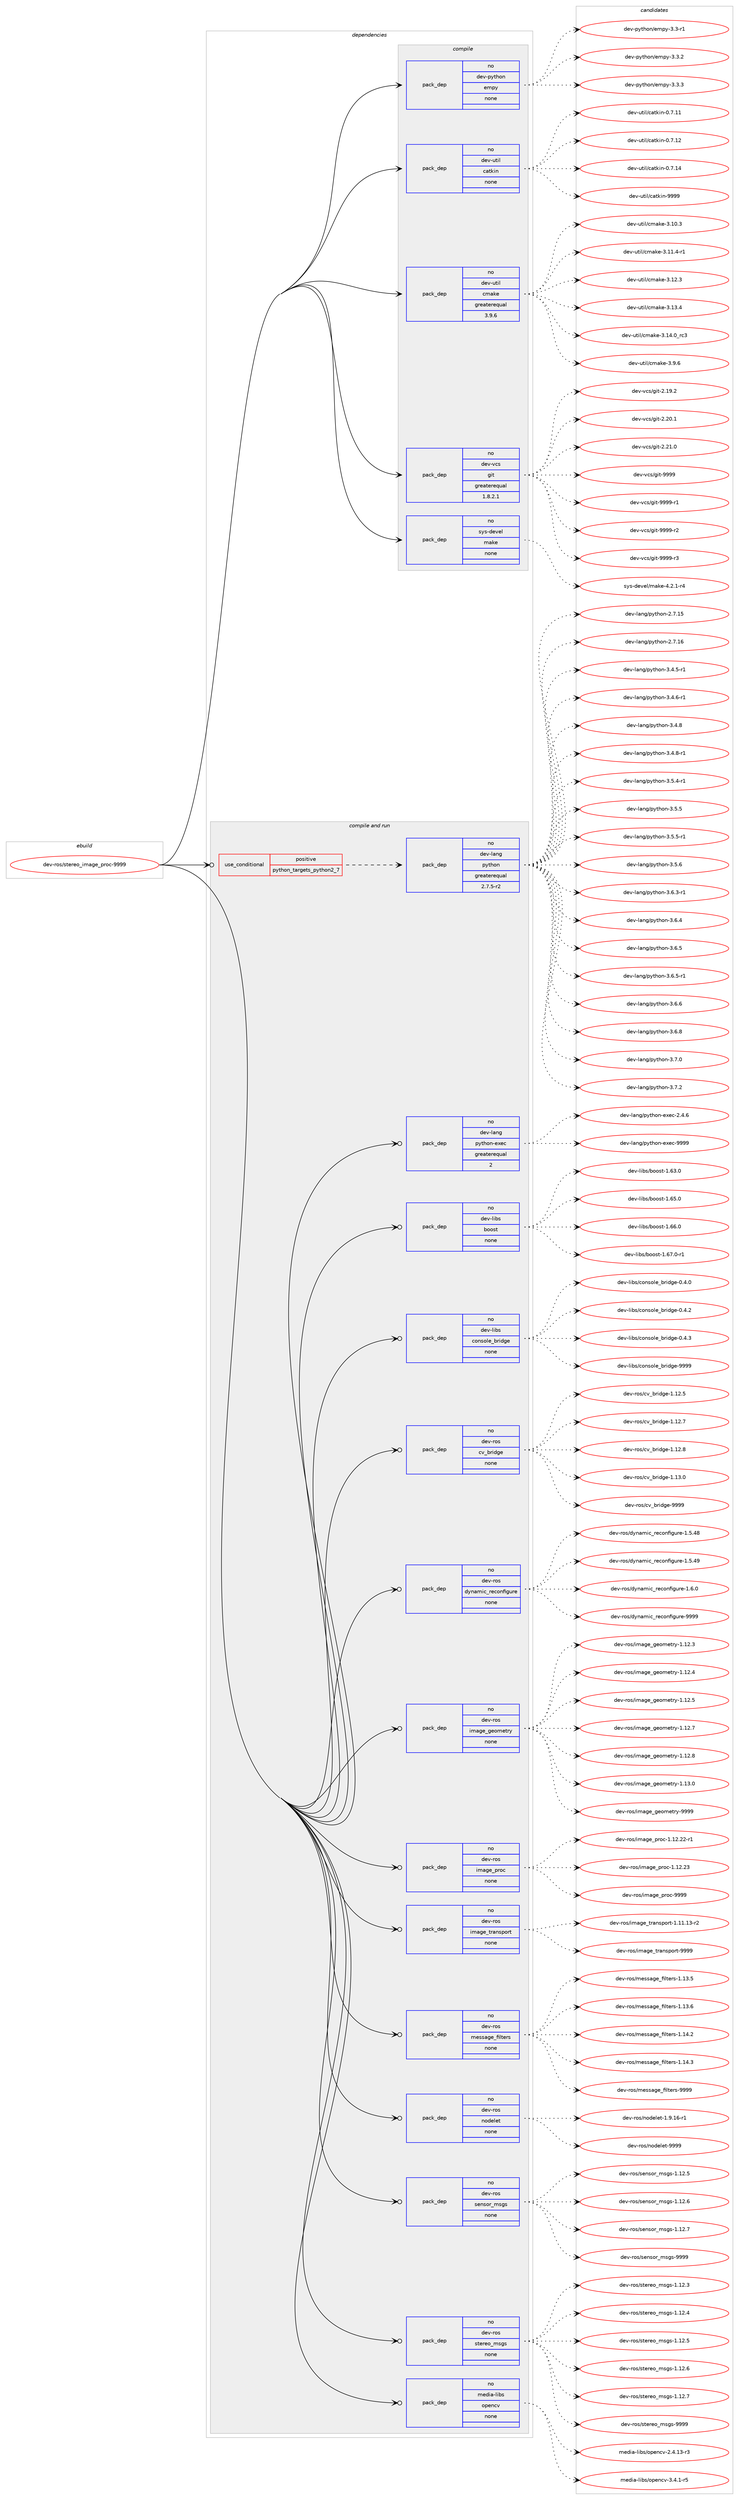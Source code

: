 digraph prolog {

# *************
# Graph options
# *************

newrank=true;
concentrate=true;
compound=true;
graph [rankdir=LR,fontname=Helvetica,fontsize=10,ranksep=1.5];#, ranksep=2.5, nodesep=0.2];
edge  [arrowhead=vee];
node  [fontname=Helvetica,fontsize=10];

# **********
# The ebuild
# **********

subgraph cluster_leftcol {
color=gray;
rank=same;
label=<<i>ebuild</i>>;
id [label="dev-ros/stereo_image_proc-9999", color=red, width=4, href="../dev-ros/stereo_image_proc-9999.svg"];
}

# ****************
# The dependencies
# ****************

subgraph cluster_midcol {
color=gray;
label=<<i>dependencies</i>>;
subgraph cluster_compile {
fillcolor="#eeeeee";
style=filled;
label=<<i>compile</i>>;
subgraph pack1057426 {
dependency1471582 [label=<<TABLE BORDER="0" CELLBORDER="1" CELLSPACING="0" CELLPADDING="4" WIDTH="220"><TR><TD ROWSPAN="6" CELLPADDING="30">pack_dep</TD></TR><TR><TD WIDTH="110">no</TD></TR><TR><TD>dev-python</TD></TR><TR><TD>empy</TD></TR><TR><TD>none</TD></TR><TR><TD></TD></TR></TABLE>>, shape=none, color=blue];
}
id:e -> dependency1471582:w [weight=20,style="solid",arrowhead="vee"];
subgraph pack1057427 {
dependency1471583 [label=<<TABLE BORDER="0" CELLBORDER="1" CELLSPACING="0" CELLPADDING="4" WIDTH="220"><TR><TD ROWSPAN="6" CELLPADDING="30">pack_dep</TD></TR><TR><TD WIDTH="110">no</TD></TR><TR><TD>dev-util</TD></TR><TR><TD>catkin</TD></TR><TR><TD>none</TD></TR><TR><TD></TD></TR></TABLE>>, shape=none, color=blue];
}
id:e -> dependency1471583:w [weight=20,style="solid",arrowhead="vee"];
subgraph pack1057428 {
dependency1471584 [label=<<TABLE BORDER="0" CELLBORDER="1" CELLSPACING="0" CELLPADDING="4" WIDTH="220"><TR><TD ROWSPAN="6" CELLPADDING="30">pack_dep</TD></TR><TR><TD WIDTH="110">no</TD></TR><TR><TD>dev-util</TD></TR><TR><TD>cmake</TD></TR><TR><TD>greaterequal</TD></TR><TR><TD>3.9.6</TD></TR></TABLE>>, shape=none, color=blue];
}
id:e -> dependency1471584:w [weight=20,style="solid",arrowhead="vee"];
subgraph pack1057429 {
dependency1471585 [label=<<TABLE BORDER="0" CELLBORDER="1" CELLSPACING="0" CELLPADDING="4" WIDTH="220"><TR><TD ROWSPAN="6" CELLPADDING="30">pack_dep</TD></TR><TR><TD WIDTH="110">no</TD></TR><TR><TD>dev-vcs</TD></TR><TR><TD>git</TD></TR><TR><TD>greaterequal</TD></TR><TR><TD>1.8.2.1</TD></TR></TABLE>>, shape=none, color=blue];
}
id:e -> dependency1471585:w [weight=20,style="solid",arrowhead="vee"];
subgraph pack1057430 {
dependency1471586 [label=<<TABLE BORDER="0" CELLBORDER="1" CELLSPACING="0" CELLPADDING="4" WIDTH="220"><TR><TD ROWSPAN="6" CELLPADDING="30">pack_dep</TD></TR><TR><TD WIDTH="110">no</TD></TR><TR><TD>sys-devel</TD></TR><TR><TD>make</TD></TR><TR><TD>none</TD></TR><TR><TD></TD></TR></TABLE>>, shape=none, color=blue];
}
id:e -> dependency1471586:w [weight=20,style="solid",arrowhead="vee"];
}
subgraph cluster_compileandrun {
fillcolor="#eeeeee";
style=filled;
label=<<i>compile and run</i>>;
subgraph cond390766 {
dependency1471587 [label=<<TABLE BORDER="0" CELLBORDER="1" CELLSPACING="0" CELLPADDING="4"><TR><TD ROWSPAN="3" CELLPADDING="10">use_conditional</TD></TR><TR><TD>positive</TD></TR><TR><TD>python_targets_python2_7</TD></TR></TABLE>>, shape=none, color=red];
subgraph pack1057431 {
dependency1471588 [label=<<TABLE BORDER="0" CELLBORDER="1" CELLSPACING="0" CELLPADDING="4" WIDTH="220"><TR><TD ROWSPAN="6" CELLPADDING="30">pack_dep</TD></TR><TR><TD WIDTH="110">no</TD></TR><TR><TD>dev-lang</TD></TR><TR><TD>python</TD></TR><TR><TD>greaterequal</TD></TR><TR><TD>2.7.5-r2</TD></TR></TABLE>>, shape=none, color=blue];
}
dependency1471587:e -> dependency1471588:w [weight=20,style="dashed",arrowhead="vee"];
}
id:e -> dependency1471587:w [weight=20,style="solid",arrowhead="odotvee"];
subgraph pack1057432 {
dependency1471589 [label=<<TABLE BORDER="0" CELLBORDER="1" CELLSPACING="0" CELLPADDING="4" WIDTH="220"><TR><TD ROWSPAN="6" CELLPADDING="30">pack_dep</TD></TR><TR><TD WIDTH="110">no</TD></TR><TR><TD>dev-lang</TD></TR><TR><TD>python-exec</TD></TR><TR><TD>greaterequal</TD></TR><TR><TD>2</TD></TR></TABLE>>, shape=none, color=blue];
}
id:e -> dependency1471589:w [weight=20,style="solid",arrowhead="odotvee"];
subgraph pack1057433 {
dependency1471590 [label=<<TABLE BORDER="0" CELLBORDER="1" CELLSPACING="0" CELLPADDING="4" WIDTH="220"><TR><TD ROWSPAN="6" CELLPADDING="30">pack_dep</TD></TR><TR><TD WIDTH="110">no</TD></TR><TR><TD>dev-libs</TD></TR><TR><TD>boost</TD></TR><TR><TD>none</TD></TR><TR><TD></TD></TR></TABLE>>, shape=none, color=blue];
}
id:e -> dependency1471590:w [weight=20,style="solid",arrowhead="odotvee"];
subgraph pack1057434 {
dependency1471591 [label=<<TABLE BORDER="0" CELLBORDER="1" CELLSPACING="0" CELLPADDING="4" WIDTH="220"><TR><TD ROWSPAN="6" CELLPADDING="30">pack_dep</TD></TR><TR><TD WIDTH="110">no</TD></TR><TR><TD>dev-libs</TD></TR><TR><TD>console_bridge</TD></TR><TR><TD>none</TD></TR><TR><TD></TD></TR></TABLE>>, shape=none, color=blue];
}
id:e -> dependency1471591:w [weight=20,style="solid",arrowhead="odotvee"];
subgraph pack1057435 {
dependency1471592 [label=<<TABLE BORDER="0" CELLBORDER="1" CELLSPACING="0" CELLPADDING="4" WIDTH="220"><TR><TD ROWSPAN="6" CELLPADDING="30">pack_dep</TD></TR><TR><TD WIDTH="110">no</TD></TR><TR><TD>dev-ros</TD></TR><TR><TD>cv_bridge</TD></TR><TR><TD>none</TD></TR><TR><TD></TD></TR></TABLE>>, shape=none, color=blue];
}
id:e -> dependency1471592:w [weight=20,style="solid",arrowhead="odotvee"];
subgraph pack1057436 {
dependency1471593 [label=<<TABLE BORDER="0" CELLBORDER="1" CELLSPACING="0" CELLPADDING="4" WIDTH="220"><TR><TD ROWSPAN="6" CELLPADDING="30">pack_dep</TD></TR><TR><TD WIDTH="110">no</TD></TR><TR><TD>dev-ros</TD></TR><TR><TD>dynamic_reconfigure</TD></TR><TR><TD>none</TD></TR><TR><TD></TD></TR></TABLE>>, shape=none, color=blue];
}
id:e -> dependency1471593:w [weight=20,style="solid",arrowhead="odotvee"];
subgraph pack1057437 {
dependency1471594 [label=<<TABLE BORDER="0" CELLBORDER="1" CELLSPACING="0" CELLPADDING="4" WIDTH="220"><TR><TD ROWSPAN="6" CELLPADDING="30">pack_dep</TD></TR><TR><TD WIDTH="110">no</TD></TR><TR><TD>dev-ros</TD></TR><TR><TD>image_geometry</TD></TR><TR><TD>none</TD></TR><TR><TD></TD></TR></TABLE>>, shape=none, color=blue];
}
id:e -> dependency1471594:w [weight=20,style="solid",arrowhead="odotvee"];
subgraph pack1057438 {
dependency1471595 [label=<<TABLE BORDER="0" CELLBORDER="1" CELLSPACING="0" CELLPADDING="4" WIDTH="220"><TR><TD ROWSPAN="6" CELLPADDING="30">pack_dep</TD></TR><TR><TD WIDTH="110">no</TD></TR><TR><TD>dev-ros</TD></TR><TR><TD>image_proc</TD></TR><TR><TD>none</TD></TR><TR><TD></TD></TR></TABLE>>, shape=none, color=blue];
}
id:e -> dependency1471595:w [weight=20,style="solid",arrowhead="odotvee"];
subgraph pack1057439 {
dependency1471596 [label=<<TABLE BORDER="0" CELLBORDER="1" CELLSPACING="0" CELLPADDING="4" WIDTH="220"><TR><TD ROWSPAN="6" CELLPADDING="30">pack_dep</TD></TR><TR><TD WIDTH="110">no</TD></TR><TR><TD>dev-ros</TD></TR><TR><TD>image_transport</TD></TR><TR><TD>none</TD></TR><TR><TD></TD></TR></TABLE>>, shape=none, color=blue];
}
id:e -> dependency1471596:w [weight=20,style="solid",arrowhead="odotvee"];
subgraph pack1057440 {
dependency1471597 [label=<<TABLE BORDER="0" CELLBORDER="1" CELLSPACING="0" CELLPADDING="4" WIDTH="220"><TR><TD ROWSPAN="6" CELLPADDING="30">pack_dep</TD></TR><TR><TD WIDTH="110">no</TD></TR><TR><TD>dev-ros</TD></TR><TR><TD>message_filters</TD></TR><TR><TD>none</TD></TR><TR><TD></TD></TR></TABLE>>, shape=none, color=blue];
}
id:e -> dependency1471597:w [weight=20,style="solid",arrowhead="odotvee"];
subgraph pack1057441 {
dependency1471598 [label=<<TABLE BORDER="0" CELLBORDER="1" CELLSPACING="0" CELLPADDING="4" WIDTH="220"><TR><TD ROWSPAN="6" CELLPADDING="30">pack_dep</TD></TR><TR><TD WIDTH="110">no</TD></TR><TR><TD>dev-ros</TD></TR><TR><TD>nodelet</TD></TR><TR><TD>none</TD></TR><TR><TD></TD></TR></TABLE>>, shape=none, color=blue];
}
id:e -> dependency1471598:w [weight=20,style="solid",arrowhead="odotvee"];
subgraph pack1057442 {
dependency1471599 [label=<<TABLE BORDER="0" CELLBORDER="1" CELLSPACING="0" CELLPADDING="4" WIDTH="220"><TR><TD ROWSPAN="6" CELLPADDING="30">pack_dep</TD></TR><TR><TD WIDTH="110">no</TD></TR><TR><TD>dev-ros</TD></TR><TR><TD>sensor_msgs</TD></TR><TR><TD>none</TD></TR><TR><TD></TD></TR></TABLE>>, shape=none, color=blue];
}
id:e -> dependency1471599:w [weight=20,style="solid",arrowhead="odotvee"];
subgraph pack1057443 {
dependency1471600 [label=<<TABLE BORDER="0" CELLBORDER="1" CELLSPACING="0" CELLPADDING="4" WIDTH="220"><TR><TD ROWSPAN="6" CELLPADDING="30">pack_dep</TD></TR><TR><TD WIDTH="110">no</TD></TR><TR><TD>dev-ros</TD></TR><TR><TD>stereo_msgs</TD></TR><TR><TD>none</TD></TR><TR><TD></TD></TR></TABLE>>, shape=none, color=blue];
}
id:e -> dependency1471600:w [weight=20,style="solid",arrowhead="odotvee"];
subgraph pack1057444 {
dependency1471601 [label=<<TABLE BORDER="0" CELLBORDER="1" CELLSPACING="0" CELLPADDING="4" WIDTH="220"><TR><TD ROWSPAN="6" CELLPADDING="30">pack_dep</TD></TR><TR><TD WIDTH="110">no</TD></TR><TR><TD>media-libs</TD></TR><TR><TD>opencv</TD></TR><TR><TD>none</TD></TR><TR><TD></TD></TR></TABLE>>, shape=none, color=blue];
}
id:e -> dependency1471601:w [weight=20,style="solid",arrowhead="odotvee"];
}
subgraph cluster_run {
fillcolor="#eeeeee";
style=filled;
label=<<i>run</i>>;
}
}

# **************
# The candidates
# **************

subgraph cluster_choices {
rank=same;
color=gray;
label=<<i>candidates</i>>;

subgraph choice1057426 {
color=black;
nodesep=1;
choice1001011184511212111610411111047101109112121455146514511449 [label="dev-python/empy-3.3-r1", color=red, width=4,href="../dev-python/empy-3.3-r1.svg"];
choice1001011184511212111610411111047101109112121455146514650 [label="dev-python/empy-3.3.2", color=red, width=4,href="../dev-python/empy-3.3.2.svg"];
choice1001011184511212111610411111047101109112121455146514651 [label="dev-python/empy-3.3.3", color=red, width=4,href="../dev-python/empy-3.3.3.svg"];
dependency1471582:e -> choice1001011184511212111610411111047101109112121455146514511449:w [style=dotted,weight="100"];
dependency1471582:e -> choice1001011184511212111610411111047101109112121455146514650:w [style=dotted,weight="100"];
dependency1471582:e -> choice1001011184511212111610411111047101109112121455146514651:w [style=dotted,weight="100"];
}
subgraph choice1057427 {
color=black;
nodesep=1;
choice1001011184511711610510847999711610710511045484655464949 [label="dev-util/catkin-0.7.11", color=red, width=4,href="../dev-util/catkin-0.7.11.svg"];
choice1001011184511711610510847999711610710511045484655464950 [label="dev-util/catkin-0.7.12", color=red, width=4,href="../dev-util/catkin-0.7.12.svg"];
choice1001011184511711610510847999711610710511045484655464952 [label="dev-util/catkin-0.7.14", color=red, width=4,href="../dev-util/catkin-0.7.14.svg"];
choice100101118451171161051084799971161071051104557575757 [label="dev-util/catkin-9999", color=red, width=4,href="../dev-util/catkin-9999.svg"];
dependency1471583:e -> choice1001011184511711610510847999711610710511045484655464949:w [style=dotted,weight="100"];
dependency1471583:e -> choice1001011184511711610510847999711610710511045484655464950:w [style=dotted,weight="100"];
dependency1471583:e -> choice1001011184511711610510847999711610710511045484655464952:w [style=dotted,weight="100"];
dependency1471583:e -> choice100101118451171161051084799971161071051104557575757:w [style=dotted,weight="100"];
}
subgraph choice1057428 {
color=black;
nodesep=1;
choice1001011184511711610510847991099710710145514649484651 [label="dev-util/cmake-3.10.3", color=red, width=4,href="../dev-util/cmake-3.10.3.svg"];
choice10010111845117116105108479910997107101455146494946524511449 [label="dev-util/cmake-3.11.4-r1", color=red, width=4,href="../dev-util/cmake-3.11.4-r1.svg"];
choice1001011184511711610510847991099710710145514649504651 [label="dev-util/cmake-3.12.3", color=red, width=4,href="../dev-util/cmake-3.12.3.svg"];
choice1001011184511711610510847991099710710145514649514652 [label="dev-util/cmake-3.13.4", color=red, width=4,href="../dev-util/cmake-3.13.4.svg"];
choice1001011184511711610510847991099710710145514649524648951149951 [label="dev-util/cmake-3.14.0_rc3", color=red, width=4,href="../dev-util/cmake-3.14.0_rc3.svg"];
choice10010111845117116105108479910997107101455146574654 [label="dev-util/cmake-3.9.6", color=red, width=4,href="../dev-util/cmake-3.9.6.svg"];
dependency1471584:e -> choice1001011184511711610510847991099710710145514649484651:w [style=dotted,weight="100"];
dependency1471584:e -> choice10010111845117116105108479910997107101455146494946524511449:w [style=dotted,weight="100"];
dependency1471584:e -> choice1001011184511711610510847991099710710145514649504651:w [style=dotted,weight="100"];
dependency1471584:e -> choice1001011184511711610510847991099710710145514649514652:w [style=dotted,weight="100"];
dependency1471584:e -> choice1001011184511711610510847991099710710145514649524648951149951:w [style=dotted,weight="100"];
dependency1471584:e -> choice10010111845117116105108479910997107101455146574654:w [style=dotted,weight="100"];
}
subgraph choice1057429 {
color=black;
nodesep=1;
choice10010111845118991154710310511645504649574650 [label="dev-vcs/git-2.19.2", color=red, width=4,href="../dev-vcs/git-2.19.2.svg"];
choice10010111845118991154710310511645504650484649 [label="dev-vcs/git-2.20.1", color=red, width=4,href="../dev-vcs/git-2.20.1.svg"];
choice10010111845118991154710310511645504650494648 [label="dev-vcs/git-2.21.0", color=red, width=4,href="../dev-vcs/git-2.21.0.svg"];
choice1001011184511899115471031051164557575757 [label="dev-vcs/git-9999", color=red, width=4,href="../dev-vcs/git-9999.svg"];
choice10010111845118991154710310511645575757574511449 [label="dev-vcs/git-9999-r1", color=red, width=4,href="../dev-vcs/git-9999-r1.svg"];
choice10010111845118991154710310511645575757574511450 [label="dev-vcs/git-9999-r2", color=red, width=4,href="../dev-vcs/git-9999-r2.svg"];
choice10010111845118991154710310511645575757574511451 [label="dev-vcs/git-9999-r3", color=red, width=4,href="../dev-vcs/git-9999-r3.svg"];
dependency1471585:e -> choice10010111845118991154710310511645504649574650:w [style=dotted,weight="100"];
dependency1471585:e -> choice10010111845118991154710310511645504650484649:w [style=dotted,weight="100"];
dependency1471585:e -> choice10010111845118991154710310511645504650494648:w [style=dotted,weight="100"];
dependency1471585:e -> choice1001011184511899115471031051164557575757:w [style=dotted,weight="100"];
dependency1471585:e -> choice10010111845118991154710310511645575757574511449:w [style=dotted,weight="100"];
dependency1471585:e -> choice10010111845118991154710310511645575757574511450:w [style=dotted,weight="100"];
dependency1471585:e -> choice10010111845118991154710310511645575757574511451:w [style=dotted,weight="100"];
}
subgraph choice1057430 {
color=black;
nodesep=1;
choice1151211154510010111810110847109971071014552465046494511452 [label="sys-devel/make-4.2.1-r4", color=red, width=4,href="../sys-devel/make-4.2.1-r4.svg"];
dependency1471586:e -> choice1151211154510010111810110847109971071014552465046494511452:w [style=dotted,weight="100"];
}
subgraph choice1057431 {
color=black;
nodesep=1;
choice10010111845108971101034711212111610411111045504655464953 [label="dev-lang/python-2.7.15", color=red, width=4,href="../dev-lang/python-2.7.15.svg"];
choice10010111845108971101034711212111610411111045504655464954 [label="dev-lang/python-2.7.16", color=red, width=4,href="../dev-lang/python-2.7.16.svg"];
choice1001011184510897110103471121211161041111104551465246534511449 [label="dev-lang/python-3.4.5-r1", color=red, width=4,href="../dev-lang/python-3.4.5-r1.svg"];
choice1001011184510897110103471121211161041111104551465246544511449 [label="dev-lang/python-3.4.6-r1", color=red, width=4,href="../dev-lang/python-3.4.6-r1.svg"];
choice100101118451089711010347112121116104111110455146524656 [label="dev-lang/python-3.4.8", color=red, width=4,href="../dev-lang/python-3.4.8.svg"];
choice1001011184510897110103471121211161041111104551465246564511449 [label="dev-lang/python-3.4.8-r1", color=red, width=4,href="../dev-lang/python-3.4.8-r1.svg"];
choice1001011184510897110103471121211161041111104551465346524511449 [label="dev-lang/python-3.5.4-r1", color=red, width=4,href="../dev-lang/python-3.5.4-r1.svg"];
choice100101118451089711010347112121116104111110455146534653 [label="dev-lang/python-3.5.5", color=red, width=4,href="../dev-lang/python-3.5.5.svg"];
choice1001011184510897110103471121211161041111104551465346534511449 [label="dev-lang/python-3.5.5-r1", color=red, width=4,href="../dev-lang/python-3.5.5-r1.svg"];
choice100101118451089711010347112121116104111110455146534654 [label="dev-lang/python-3.5.6", color=red, width=4,href="../dev-lang/python-3.5.6.svg"];
choice1001011184510897110103471121211161041111104551465446514511449 [label="dev-lang/python-3.6.3-r1", color=red, width=4,href="../dev-lang/python-3.6.3-r1.svg"];
choice100101118451089711010347112121116104111110455146544652 [label="dev-lang/python-3.6.4", color=red, width=4,href="../dev-lang/python-3.6.4.svg"];
choice100101118451089711010347112121116104111110455146544653 [label="dev-lang/python-3.6.5", color=red, width=4,href="../dev-lang/python-3.6.5.svg"];
choice1001011184510897110103471121211161041111104551465446534511449 [label="dev-lang/python-3.6.5-r1", color=red, width=4,href="../dev-lang/python-3.6.5-r1.svg"];
choice100101118451089711010347112121116104111110455146544654 [label="dev-lang/python-3.6.6", color=red, width=4,href="../dev-lang/python-3.6.6.svg"];
choice100101118451089711010347112121116104111110455146544656 [label="dev-lang/python-3.6.8", color=red, width=4,href="../dev-lang/python-3.6.8.svg"];
choice100101118451089711010347112121116104111110455146554648 [label="dev-lang/python-3.7.0", color=red, width=4,href="../dev-lang/python-3.7.0.svg"];
choice100101118451089711010347112121116104111110455146554650 [label="dev-lang/python-3.7.2", color=red, width=4,href="../dev-lang/python-3.7.2.svg"];
dependency1471588:e -> choice10010111845108971101034711212111610411111045504655464953:w [style=dotted,weight="100"];
dependency1471588:e -> choice10010111845108971101034711212111610411111045504655464954:w [style=dotted,weight="100"];
dependency1471588:e -> choice1001011184510897110103471121211161041111104551465246534511449:w [style=dotted,weight="100"];
dependency1471588:e -> choice1001011184510897110103471121211161041111104551465246544511449:w [style=dotted,weight="100"];
dependency1471588:e -> choice100101118451089711010347112121116104111110455146524656:w [style=dotted,weight="100"];
dependency1471588:e -> choice1001011184510897110103471121211161041111104551465246564511449:w [style=dotted,weight="100"];
dependency1471588:e -> choice1001011184510897110103471121211161041111104551465346524511449:w [style=dotted,weight="100"];
dependency1471588:e -> choice100101118451089711010347112121116104111110455146534653:w [style=dotted,weight="100"];
dependency1471588:e -> choice1001011184510897110103471121211161041111104551465346534511449:w [style=dotted,weight="100"];
dependency1471588:e -> choice100101118451089711010347112121116104111110455146534654:w [style=dotted,weight="100"];
dependency1471588:e -> choice1001011184510897110103471121211161041111104551465446514511449:w [style=dotted,weight="100"];
dependency1471588:e -> choice100101118451089711010347112121116104111110455146544652:w [style=dotted,weight="100"];
dependency1471588:e -> choice100101118451089711010347112121116104111110455146544653:w [style=dotted,weight="100"];
dependency1471588:e -> choice1001011184510897110103471121211161041111104551465446534511449:w [style=dotted,weight="100"];
dependency1471588:e -> choice100101118451089711010347112121116104111110455146544654:w [style=dotted,weight="100"];
dependency1471588:e -> choice100101118451089711010347112121116104111110455146544656:w [style=dotted,weight="100"];
dependency1471588:e -> choice100101118451089711010347112121116104111110455146554648:w [style=dotted,weight="100"];
dependency1471588:e -> choice100101118451089711010347112121116104111110455146554650:w [style=dotted,weight="100"];
}
subgraph choice1057432 {
color=black;
nodesep=1;
choice1001011184510897110103471121211161041111104510112010199455046524654 [label="dev-lang/python-exec-2.4.6", color=red, width=4,href="../dev-lang/python-exec-2.4.6.svg"];
choice10010111845108971101034711212111610411111045101120101994557575757 [label="dev-lang/python-exec-9999", color=red, width=4,href="../dev-lang/python-exec-9999.svg"];
dependency1471589:e -> choice1001011184510897110103471121211161041111104510112010199455046524654:w [style=dotted,weight="100"];
dependency1471589:e -> choice10010111845108971101034711212111610411111045101120101994557575757:w [style=dotted,weight="100"];
}
subgraph choice1057433 {
color=black;
nodesep=1;
choice1001011184510810598115479811111111511645494654514648 [label="dev-libs/boost-1.63.0", color=red, width=4,href="../dev-libs/boost-1.63.0.svg"];
choice1001011184510810598115479811111111511645494654534648 [label="dev-libs/boost-1.65.0", color=red, width=4,href="../dev-libs/boost-1.65.0.svg"];
choice1001011184510810598115479811111111511645494654544648 [label="dev-libs/boost-1.66.0", color=red, width=4,href="../dev-libs/boost-1.66.0.svg"];
choice10010111845108105981154798111111115116454946545546484511449 [label="dev-libs/boost-1.67.0-r1", color=red, width=4,href="../dev-libs/boost-1.67.0-r1.svg"];
dependency1471590:e -> choice1001011184510810598115479811111111511645494654514648:w [style=dotted,weight="100"];
dependency1471590:e -> choice1001011184510810598115479811111111511645494654534648:w [style=dotted,weight="100"];
dependency1471590:e -> choice1001011184510810598115479811111111511645494654544648:w [style=dotted,weight="100"];
dependency1471590:e -> choice10010111845108105981154798111111115116454946545546484511449:w [style=dotted,weight="100"];
}
subgraph choice1057434 {
color=black;
nodesep=1;
choice100101118451081059811547991111101151111081019598114105100103101454846524648 [label="dev-libs/console_bridge-0.4.0", color=red, width=4,href="../dev-libs/console_bridge-0.4.0.svg"];
choice100101118451081059811547991111101151111081019598114105100103101454846524650 [label="dev-libs/console_bridge-0.4.2", color=red, width=4,href="../dev-libs/console_bridge-0.4.2.svg"];
choice100101118451081059811547991111101151111081019598114105100103101454846524651 [label="dev-libs/console_bridge-0.4.3", color=red, width=4,href="../dev-libs/console_bridge-0.4.3.svg"];
choice1001011184510810598115479911111011511110810195981141051001031014557575757 [label="dev-libs/console_bridge-9999", color=red, width=4,href="../dev-libs/console_bridge-9999.svg"];
dependency1471591:e -> choice100101118451081059811547991111101151111081019598114105100103101454846524648:w [style=dotted,weight="100"];
dependency1471591:e -> choice100101118451081059811547991111101151111081019598114105100103101454846524650:w [style=dotted,weight="100"];
dependency1471591:e -> choice100101118451081059811547991111101151111081019598114105100103101454846524651:w [style=dotted,weight="100"];
dependency1471591:e -> choice1001011184510810598115479911111011511110810195981141051001031014557575757:w [style=dotted,weight="100"];
}
subgraph choice1057435 {
color=black;
nodesep=1;
choice100101118451141111154799118959811410510010310145494649504653 [label="dev-ros/cv_bridge-1.12.5", color=red, width=4,href="../dev-ros/cv_bridge-1.12.5.svg"];
choice100101118451141111154799118959811410510010310145494649504655 [label="dev-ros/cv_bridge-1.12.7", color=red, width=4,href="../dev-ros/cv_bridge-1.12.7.svg"];
choice100101118451141111154799118959811410510010310145494649504656 [label="dev-ros/cv_bridge-1.12.8", color=red, width=4,href="../dev-ros/cv_bridge-1.12.8.svg"];
choice100101118451141111154799118959811410510010310145494649514648 [label="dev-ros/cv_bridge-1.13.0", color=red, width=4,href="../dev-ros/cv_bridge-1.13.0.svg"];
choice10010111845114111115479911895981141051001031014557575757 [label="dev-ros/cv_bridge-9999", color=red, width=4,href="../dev-ros/cv_bridge-9999.svg"];
dependency1471592:e -> choice100101118451141111154799118959811410510010310145494649504653:w [style=dotted,weight="100"];
dependency1471592:e -> choice100101118451141111154799118959811410510010310145494649504655:w [style=dotted,weight="100"];
dependency1471592:e -> choice100101118451141111154799118959811410510010310145494649504656:w [style=dotted,weight="100"];
dependency1471592:e -> choice100101118451141111154799118959811410510010310145494649514648:w [style=dotted,weight="100"];
dependency1471592:e -> choice10010111845114111115479911895981141051001031014557575757:w [style=dotted,weight="100"];
}
subgraph choice1057436 {
color=black;
nodesep=1;
choice10010111845114111115471001211109710910599951141019911111010210510311711410145494653465256 [label="dev-ros/dynamic_reconfigure-1.5.48", color=red, width=4,href="../dev-ros/dynamic_reconfigure-1.5.48.svg"];
choice10010111845114111115471001211109710910599951141019911111010210510311711410145494653465257 [label="dev-ros/dynamic_reconfigure-1.5.49", color=red, width=4,href="../dev-ros/dynamic_reconfigure-1.5.49.svg"];
choice100101118451141111154710012111097109105999511410199111110102105103117114101454946544648 [label="dev-ros/dynamic_reconfigure-1.6.0", color=red, width=4,href="../dev-ros/dynamic_reconfigure-1.6.0.svg"];
choice1001011184511411111547100121110971091059995114101991111101021051031171141014557575757 [label="dev-ros/dynamic_reconfigure-9999", color=red, width=4,href="../dev-ros/dynamic_reconfigure-9999.svg"];
dependency1471593:e -> choice10010111845114111115471001211109710910599951141019911111010210510311711410145494653465256:w [style=dotted,weight="100"];
dependency1471593:e -> choice10010111845114111115471001211109710910599951141019911111010210510311711410145494653465257:w [style=dotted,weight="100"];
dependency1471593:e -> choice100101118451141111154710012111097109105999511410199111110102105103117114101454946544648:w [style=dotted,weight="100"];
dependency1471593:e -> choice1001011184511411111547100121110971091059995114101991111101021051031171141014557575757:w [style=dotted,weight="100"];
}
subgraph choice1057437 {
color=black;
nodesep=1;
choice1001011184511411111547105109971031019510310111110910111611412145494649504651 [label="dev-ros/image_geometry-1.12.3", color=red, width=4,href="../dev-ros/image_geometry-1.12.3.svg"];
choice1001011184511411111547105109971031019510310111110910111611412145494649504652 [label="dev-ros/image_geometry-1.12.4", color=red, width=4,href="../dev-ros/image_geometry-1.12.4.svg"];
choice1001011184511411111547105109971031019510310111110910111611412145494649504653 [label="dev-ros/image_geometry-1.12.5", color=red, width=4,href="../dev-ros/image_geometry-1.12.5.svg"];
choice1001011184511411111547105109971031019510310111110910111611412145494649504655 [label="dev-ros/image_geometry-1.12.7", color=red, width=4,href="../dev-ros/image_geometry-1.12.7.svg"];
choice1001011184511411111547105109971031019510310111110910111611412145494649504656 [label="dev-ros/image_geometry-1.12.8", color=red, width=4,href="../dev-ros/image_geometry-1.12.8.svg"];
choice1001011184511411111547105109971031019510310111110910111611412145494649514648 [label="dev-ros/image_geometry-1.13.0", color=red, width=4,href="../dev-ros/image_geometry-1.13.0.svg"];
choice100101118451141111154710510997103101951031011111091011161141214557575757 [label="dev-ros/image_geometry-9999", color=red, width=4,href="../dev-ros/image_geometry-9999.svg"];
dependency1471594:e -> choice1001011184511411111547105109971031019510310111110910111611412145494649504651:w [style=dotted,weight="100"];
dependency1471594:e -> choice1001011184511411111547105109971031019510310111110910111611412145494649504652:w [style=dotted,weight="100"];
dependency1471594:e -> choice1001011184511411111547105109971031019510310111110910111611412145494649504653:w [style=dotted,weight="100"];
dependency1471594:e -> choice1001011184511411111547105109971031019510310111110910111611412145494649504655:w [style=dotted,weight="100"];
dependency1471594:e -> choice1001011184511411111547105109971031019510310111110910111611412145494649504656:w [style=dotted,weight="100"];
dependency1471594:e -> choice1001011184511411111547105109971031019510310111110910111611412145494649514648:w [style=dotted,weight="100"];
dependency1471594:e -> choice100101118451141111154710510997103101951031011111091011161141214557575757:w [style=dotted,weight="100"];
}
subgraph choice1057438 {
color=black;
nodesep=1;
choice100101118451141111154710510997103101951121141119945494649504650504511449 [label="dev-ros/image_proc-1.12.22-r1", color=red, width=4,href="../dev-ros/image_proc-1.12.22-r1.svg"];
choice10010111845114111115471051099710310195112114111994549464950465051 [label="dev-ros/image_proc-1.12.23", color=red, width=4,href="../dev-ros/image_proc-1.12.23.svg"];
choice10010111845114111115471051099710310195112114111994557575757 [label="dev-ros/image_proc-9999", color=red, width=4,href="../dev-ros/image_proc-9999.svg"];
dependency1471595:e -> choice100101118451141111154710510997103101951121141119945494649504650504511449:w [style=dotted,weight="100"];
dependency1471595:e -> choice10010111845114111115471051099710310195112114111994549464950465051:w [style=dotted,weight="100"];
dependency1471595:e -> choice10010111845114111115471051099710310195112114111994557575757:w [style=dotted,weight="100"];
}
subgraph choice1057439 {
color=black;
nodesep=1;
choice100101118451141111154710510997103101951161149711011511211111411645494649494649514511450 [label="dev-ros/image_transport-1.11.13-r2", color=red, width=4,href="../dev-ros/image_transport-1.11.13-r2.svg"];
choice10010111845114111115471051099710310195116114971101151121111141164557575757 [label="dev-ros/image_transport-9999", color=red, width=4,href="../dev-ros/image_transport-9999.svg"];
dependency1471596:e -> choice100101118451141111154710510997103101951161149711011511211111411645494649494649514511450:w [style=dotted,weight="100"];
dependency1471596:e -> choice10010111845114111115471051099710310195116114971101151121111141164557575757:w [style=dotted,weight="100"];
}
subgraph choice1057440 {
color=black;
nodesep=1;
choice1001011184511411111547109101115115971031019510210510811610111411545494649514653 [label="dev-ros/message_filters-1.13.5", color=red, width=4,href="../dev-ros/message_filters-1.13.5.svg"];
choice1001011184511411111547109101115115971031019510210510811610111411545494649514654 [label="dev-ros/message_filters-1.13.6", color=red, width=4,href="../dev-ros/message_filters-1.13.6.svg"];
choice1001011184511411111547109101115115971031019510210510811610111411545494649524650 [label="dev-ros/message_filters-1.14.2", color=red, width=4,href="../dev-ros/message_filters-1.14.2.svg"];
choice1001011184511411111547109101115115971031019510210510811610111411545494649524651 [label="dev-ros/message_filters-1.14.3", color=red, width=4,href="../dev-ros/message_filters-1.14.3.svg"];
choice100101118451141111154710910111511597103101951021051081161011141154557575757 [label="dev-ros/message_filters-9999", color=red, width=4,href="../dev-ros/message_filters-9999.svg"];
dependency1471597:e -> choice1001011184511411111547109101115115971031019510210510811610111411545494649514653:w [style=dotted,weight="100"];
dependency1471597:e -> choice1001011184511411111547109101115115971031019510210510811610111411545494649514654:w [style=dotted,weight="100"];
dependency1471597:e -> choice1001011184511411111547109101115115971031019510210510811610111411545494649524650:w [style=dotted,weight="100"];
dependency1471597:e -> choice1001011184511411111547109101115115971031019510210510811610111411545494649524651:w [style=dotted,weight="100"];
dependency1471597:e -> choice100101118451141111154710910111511597103101951021051081161011141154557575757:w [style=dotted,weight="100"];
}
subgraph choice1057441 {
color=black;
nodesep=1;
choice1001011184511411111547110111100101108101116454946574649544511449 [label="dev-ros/nodelet-1.9.16-r1", color=red, width=4,href="../dev-ros/nodelet-1.9.16-r1.svg"];
choice10010111845114111115471101111001011081011164557575757 [label="dev-ros/nodelet-9999", color=red, width=4,href="../dev-ros/nodelet-9999.svg"];
dependency1471598:e -> choice1001011184511411111547110111100101108101116454946574649544511449:w [style=dotted,weight="100"];
dependency1471598:e -> choice10010111845114111115471101111001011081011164557575757:w [style=dotted,weight="100"];
}
subgraph choice1057442 {
color=black;
nodesep=1;
choice10010111845114111115471151011101151111149510911510311545494649504653 [label="dev-ros/sensor_msgs-1.12.5", color=red, width=4,href="../dev-ros/sensor_msgs-1.12.5.svg"];
choice10010111845114111115471151011101151111149510911510311545494649504654 [label="dev-ros/sensor_msgs-1.12.6", color=red, width=4,href="../dev-ros/sensor_msgs-1.12.6.svg"];
choice10010111845114111115471151011101151111149510911510311545494649504655 [label="dev-ros/sensor_msgs-1.12.7", color=red, width=4,href="../dev-ros/sensor_msgs-1.12.7.svg"];
choice1001011184511411111547115101110115111114951091151031154557575757 [label="dev-ros/sensor_msgs-9999", color=red, width=4,href="../dev-ros/sensor_msgs-9999.svg"];
dependency1471599:e -> choice10010111845114111115471151011101151111149510911510311545494649504653:w [style=dotted,weight="100"];
dependency1471599:e -> choice10010111845114111115471151011101151111149510911510311545494649504654:w [style=dotted,weight="100"];
dependency1471599:e -> choice10010111845114111115471151011101151111149510911510311545494649504655:w [style=dotted,weight="100"];
dependency1471599:e -> choice1001011184511411111547115101110115111114951091151031154557575757:w [style=dotted,weight="100"];
}
subgraph choice1057443 {
color=black;
nodesep=1;
choice10010111845114111115471151161011141011119510911510311545494649504651 [label="dev-ros/stereo_msgs-1.12.3", color=red, width=4,href="../dev-ros/stereo_msgs-1.12.3.svg"];
choice10010111845114111115471151161011141011119510911510311545494649504652 [label="dev-ros/stereo_msgs-1.12.4", color=red, width=4,href="../dev-ros/stereo_msgs-1.12.4.svg"];
choice10010111845114111115471151161011141011119510911510311545494649504653 [label="dev-ros/stereo_msgs-1.12.5", color=red, width=4,href="../dev-ros/stereo_msgs-1.12.5.svg"];
choice10010111845114111115471151161011141011119510911510311545494649504654 [label="dev-ros/stereo_msgs-1.12.6", color=red, width=4,href="../dev-ros/stereo_msgs-1.12.6.svg"];
choice10010111845114111115471151161011141011119510911510311545494649504655 [label="dev-ros/stereo_msgs-1.12.7", color=red, width=4,href="../dev-ros/stereo_msgs-1.12.7.svg"];
choice1001011184511411111547115116101114101111951091151031154557575757 [label="dev-ros/stereo_msgs-9999", color=red, width=4,href="../dev-ros/stereo_msgs-9999.svg"];
dependency1471600:e -> choice10010111845114111115471151161011141011119510911510311545494649504651:w [style=dotted,weight="100"];
dependency1471600:e -> choice10010111845114111115471151161011141011119510911510311545494649504652:w [style=dotted,weight="100"];
dependency1471600:e -> choice10010111845114111115471151161011141011119510911510311545494649504653:w [style=dotted,weight="100"];
dependency1471600:e -> choice10010111845114111115471151161011141011119510911510311545494649504654:w [style=dotted,weight="100"];
dependency1471600:e -> choice10010111845114111115471151161011141011119510911510311545494649504655:w [style=dotted,weight="100"];
dependency1471600:e -> choice1001011184511411111547115116101114101111951091151031154557575757:w [style=dotted,weight="100"];
}
subgraph choice1057444 {
color=black;
nodesep=1;
choice1091011001059745108105981154711111210111099118455046524649514511451 [label="media-libs/opencv-2.4.13-r3", color=red, width=4,href="../media-libs/opencv-2.4.13-r3.svg"];
choice10910110010597451081059811547111112101110991184551465246494511453 [label="media-libs/opencv-3.4.1-r5", color=red, width=4,href="../media-libs/opencv-3.4.1-r5.svg"];
dependency1471601:e -> choice1091011001059745108105981154711111210111099118455046524649514511451:w [style=dotted,weight="100"];
dependency1471601:e -> choice10910110010597451081059811547111112101110991184551465246494511453:w [style=dotted,weight="100"];
}
}

}
